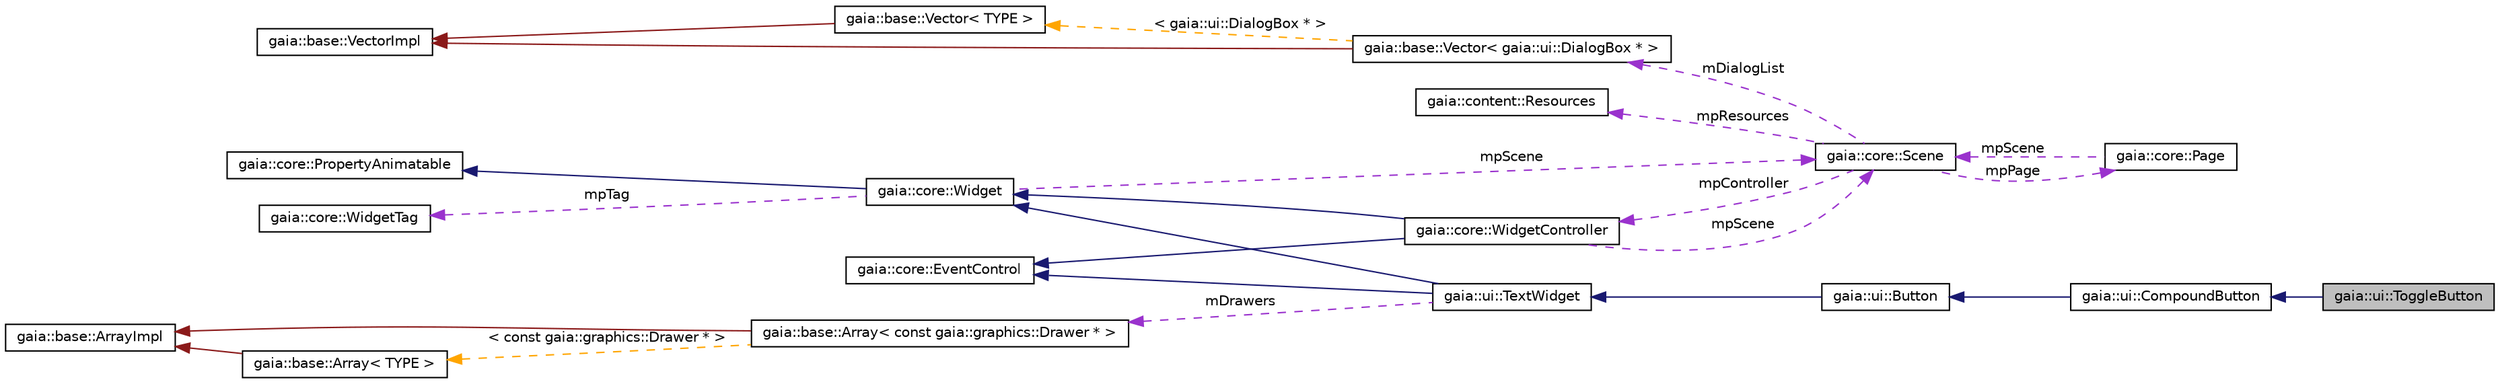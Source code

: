 digraph G
{
  edge [fontname="Helvetica",fontsize="10",labelfontname="Helvetica",labelfontsize="10"];
  node [fontname="Helvetica",fontsize="10",shape=record];
  rankdir=LR;
  Node1 [label="gaia::ui::ToggleButton",height=0.2,width=0.4,color="black", fillcolor="grey75", style="filled" fontcolor="black"];
  Node2 -> Node1 [dir=back,color="midnightblue",fontsize="10",style="solid",fontname="Helvetica"];
  Node2 [label="gaia::ui::CompoundButton",height=0.2,width=0.4,color="black", fillcolor="white", style="filled",URL="$de/d6f/classgaia_1_1ui_1_1_compound_button.html",tooltip="A button with two states, checked and unchecked."];
  Node3 -> Node2 [dir=back,color="midnightblue",fontsize="10",style="solid",fontname="Helvetica"];
  Node3 [label="gaia::ui::Button",height=0.2,width=0.4,color="black", fillcolor="white", style="filled",URL="$dc/d51/classgaia_1_1ui_1_1_button.html",tooltip="Represents a push-button widget."];
  Node4 -> Node3 [dir=back,color="midnightblue",fontsize="10",style="solid",fontname="Helvetica"];
  Node4 [label="gaia::ui::TextWidget",height=0.2,width=0.4,color="black", fillcolor="white", style="filled",URL="$d9/d0f/classgaia_1_1ui_1_1_text_widget.html",tooltip="Displays text to the user and optionally allows them to edit it."];
  Node5 -> Node4 [dir=back,color="midnightblue",fontsize="10",style="solid",fontname="Helvetica"];
  Node5 [label="gaia::core::Widget",height=0.2,width=0.4,color="black", fillcolor="white", style="filled",URL="$d8/dac/classgaia_1_1core_1_1_widget.html",tooltip="The Widget class is the base class of all user interface component."];
  Node6 -> Node5 [dir=back,color="midnightblue",fontsize="10",style="solid",fontname="Helvetica"];
  Node6 [label="gaia::core::PropertyAnimatable",height=0.2,width=0.4,color="black", fillcolor="white", style="filled",URL="$d0/db2/classgaia_1_1core_1_1_property_animatable.html",tooltip="Any animation object need to implement PropertyAnimatable because of setting value."];
  Node7 -> Node5 [dir=back,color="darkorchid3",fontsize="10",style="dashed",label="mpScene",fontname="Helvetica"];
  Node7 [label="gaia::core::Scene",height=0.2,width=0.4,color="black", fillcolor="white", style="filled",URL="$d5/dfb/classgaia_1_1core_1_1_scene.html",tooltip="A Scene is used to build a visual interface."];
  Node8 -> Node7 [dir=back,color="darkorchid3",fontsize="10",style="dashed",label="mpController",fontname="Helvetica"];
  Node8 [label="gaia::core::WidgetController",height=0.2,width=0.4,color="black", fillcolor="white", style="filled",URL="$db/d6c/classgaia_1_1core_1_1_widget_controller.html",tooltip="Define the default widget layout to put sets of layout in it."];
  Node5 -> Node8 [dir=back,color="midnightblue",fontsize="10",style="solid",fontname="Helvetica"];
  Node9 -> Node8 [dir=back,color="midnightblue",fontsize="10",style="solid",fontname="Helvetica"];
  Node9 [label="gaia::core::EventControl",height=0.2,width=0.4,color="black", fillcolor="white", style="filled",URL="$dd/de0/classgaia_1_1core_1_1_event_control.html",tooltip="EventControl is used to dispatch event and register listener."];
  Node7 -> Node8 [dir=back,color="darkorchid3",fontsize="10",style="dashed",label="mpScene",fontname="Helvetica"];
  Node10 -> Node7 [dir=back,color="darkorchid3",fontsize="10",style="dashed",label="mpResources",fontname="Helvetica"];
  Node10 [label="gaia::content::Resources",height=0.2,width=0.4,color="black", fillcolor="white", style="filled",URL="$de/dad/classgaia_1_1content_1_1_resources.html",tooltip="Class for accessing an application&#39;s resources."];
  Node11 -> Node7 [dir=back,color="darkorchid3",fontsize="10",style="dashed",label="mDialogList",fontname="Helvetica"];
  Node11 [label="gaia::base::Vector\< gaia::ui::DialogBox * \>",height=0.2,width=0.4,color="black", fillcolor="white", style="filled",URL="$df/d5d/classgaia_1_1base_1_1_vector.html"];
  Node12 -> Node11 [dir=back,color="firebrick4",fontsize="10",style="solid",fontname="Helvetica"];
  Node12 [label="gaia::base::VectorImpl",height=0.2,width=0.4,color="black", fillcolor="white", style="filled",URL="$d0/d21/classgaia_1_1base_1_1_vector_impl.html",tooltip="Implements vector data structure equipped with copy-on-write mechanism."];
  Node13 -> Node11 [dir=back,color="orange",fontsize="10",style="dashed",label="\< gaia::ui::DialogBox * \>",fontname="Helvetica"];
  Node13 [label="gaia::base::Vector\< TYPE \>",height=0.2,width=0.4,color="black", fillcolor="white", style="filled",URL="$df/d5d/classgaia_1_1base_1_1_vector.html",tooltip="This class implements the vector data structure."];
  Node12 -> Node13 [dir=back,color="firebrick4",fontsize="10",style="solid",fontname="Helvetica"];
  Node14 -> Node7 [dir=back,color="darkorchid3",fontsize="10",style="dashed",label="mpPage",fontname="Helvetica"];
  Node14 [label="gaia::core::Page",height=0.2,width=0.4,color="black", fillcolor="white", style="filled",URL="$db/d3f/classgaia_1_1core_1_1_page.html",tooltip="An page is a single, focused thing that the user can do."];
  Node7 -> Node14 [dir=back,color="darkorchid3",fontsize="10",style="dashed",label="mpScene",fontname="Helvetica"];
  Node15 -> Node5 [dir=back,color="darkorchid3",fontsize="10",style="dashed",label="mpTag",fontname="Helvetica"];
  Node15 [label="gaia::core::WidgetTag",height=0.2,width=0.4,color="black", fillcolor="white", style="filled",URL="$db/d88/classgaia_1_1core_1_1_widget_tag.html"];
  Node9 -> Node4 [dir=back,color="midnightblue",fontsize="10",style="solid",fontname="Helvetica"];
  Node16 -> Node4 [dir=back,color="darkorchid3",fontsize="10",style="dashed",label="mDrawers",fontname="Helvetica"];
  Node16 [label="gaia::base::Array\< const gaia::graphics::Drawer * \>",height=0.2,width=0.4,color="black", fillcolor="white", style="filled",URL="$d2/db0/classgaia_1_1base_1_1_array.html"];
  Node17 -> Node16 [dir=back,color="firebrick4",fontsize="10",style="solid",fontname="Helvetica"];
  Node17 [label="gaia::base::ArrayImpl",height=0.2,width=0.4,color="black", fillcolor="white", style="filled",URL="$d2/d80/classgaia_1_1base_1_1_array_impl.html",tooltip="Implements array data structure and its operation methods."];
  Node18 -> Node16 [dir=back,color="orange",fontsize="10",style="dashed",label="\< const gaia::graphics::Drawer * \>",fontname="Helvetica"];
  Node18 [label="gaia::base::Array\< TYPE \>",height=0.2,width=0.4,color="black", fillcolor="white", style="filled",URL="$d2/db0/classgaia_1_1base_1_1_array.html",tooltip="Implements array to replace C-style array."];
  Node17 -> Node18 [dir=back,color="firebrick4",fontsize="10",style="solid",fontname="Helvetica"];
}
